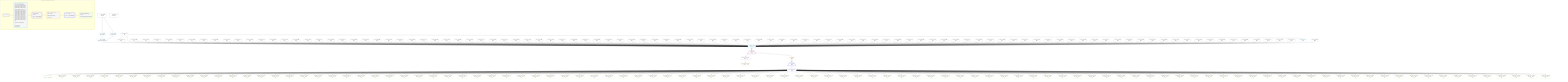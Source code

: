 %%{init: {'themeVariables': { 'fontSize': '12px'}}}%%
graph TD
    classDef path fill:#eee,stroke:#000,color:#000
    classDef plan fill:#fff,stroke-width:1px,color:#000
    classDef itemplan fill:#fff,stroke-width:2px,color:#000
    classDef unbatchedplan fill:#dff,stroke-width:1px,color:#000
    classDef sideeffectplan fill:#fcc,stroke-width:2px,color:#000
    classDef bucket fill:#f6f6f6,color:#000,stroke-width:2px,text-align:left


    %% plan dependencies
    Connection14{{"Connection[14∈0] ➊<br />ᐸ10ᐳ"}}:::plan
    Constant341{{"Constant[341∈0] ➊<br />ᐸ1ᐳ"}}:::plan
    Constant341 --> Connection14
    __Value2["__Value[2∈0] ➊<br />ᐸcontextᐳ"]:::plan
    __Value4["__Value[4∈0] ➊<br />ᐸrootValueᐳ"]:::plan
    Constant342{{"Constant[342∈0] ➊<br />ᐸ2ᐳ"}}:::plan
    Constant343{{"Constant[343∈0] ➊<br />ᐸ3ᐳ"}}:::plan
    Constant344{{"Constant[344∈0] ➊<br />ᐸ4ᐳ"}}:::plan
    Constant345{{"Constant[345∈0] ➊<br />ᐸ5ᐳ"}}:::plan
    Constant346{{"Constant[346∈0] ➊<br />ᐸ6ᐳ"}}:::plan
    Constant347{{"Constant[347∈0] ➊<br />ᐸ7ᐳ"}}:::plan
    Constant348{{"Constant[348∈0] ➊<br />ᐸ8ᐳ"}}:::plan
    Constant349{{"Constant[349∈0] ➊<br />ᐸ9ᐳ"}}:::plan
    Constant350{{"Constant[350∈0] ➊<br />ᐸ10ᐳ"}}:::plan
    Constant351{{"Constant[351∈0] ➊<br />ᐸ11ᐳ"}}:::plan
    Constant352{{"Constant[352∈0] ➊<br />ᐸ12ᐳ"}}:::plan
    Constant353{{"Constant[353∈0] ➊<br />ᐸ13ᐳ"}}:::plan
    Constant354{{"Constant[354∈0] ➊<br />ᐸ14ᐳ"}}:::plan
    Constant355{{"Constant[355∈0] ➊<br />ᐸ15ᐳ"}}:::plan
    Constant356{{"Constant[356∈0] ➊<br />ᐸ16ᐳ"}}:::plan
    Constant357{{"Constant[357∈0] ➊<br />ᐸ17ᐳ"}}:::plan
    Constant358{{"Constant[358∈0] ➊<br />ᐸ18ᐳ"}}:::plan
    Constant359{{"Constant[359∈0] ➊<br />ᐸ19ᐳ"}}:::plan
    Constant360{{"Constant[360∈0] ➊<br />ᐸ20ᐳ"}}:::plan
    Constant361{{"Constant[361∈0] ➊<br />ᐸ21ᐳ"}}:::plan
    Constant362{{"Constant[362∈0] ➊<br />ᐸ22ᐳ"}}:::plan
    Constant363{{"Constant[363∈0] ➊<br />ᐸ23ᐳ"}}:::plan
    Constant364{{"Constant[364∈0] ➊<br />ᐸ24ᐳ"}}:::plan
    Constant365{{"Constant[365∈0] ➊<br />ᐸ25ᐳ"}}:::plan
    Constant366{{"Constant[366∈0] ➊<br />ᐸ26ᐳ"}}:::plan
    Constant367{{"Constant[367∈0] ➊<br />ᐸ27ᐳ"}}:::plan
    Constant368{{"Constant[368∈0] ➊<br />ᐸ28ᐳ"}}:::plan
    Constant369{{"Constant[369∈0] ➊<br />ᐸ29ᐳ"}}:::plan
    Constant370{{"Constant[370∈0] ➊<br />ᐸ30ᐳ"}}:::plan
    Constant371{{"Constant[371∈0] ➊<br />ᐸ31ᐳ"}}:::plan
    Constant372{{"Constant[372∈0] ➊<br />ᐸ32ᐳ"}}:::plan
    Constant373{{"Constant[373∈0] ➊<br />ᐸ33ᐳ"}}:::plan
    Constant374{{"Constant[374∈0] ➊<br />ᐸ34ᐳ"}}:::plan
    Constant375{{"Constant[375∈0] ➊<br />ᐸ35ᐳ"}}:::plan
    Constant376{{"Constant[376∈0] ➊<br />ᐸ36ᐳ"}}:::plan
    Constant377{{"Constant[377∈0] ➊<br />ᐸ37ᐳ"}}:::plan
    Constant378{{"Constant[378∈0] ➊<br />ᐸ38ᐳ"}}:::plan
    Constant379{{"Constant[379∈0] ➊<br />ᐸ39ᐳ"}}:::plan
    Constant380{{"Constant[380∈0] ➊<br />ᐸ40ᐳ"}}:::plan
    Constant381{{"Constant[381∈0] ➊<br />ᐸ41ᐳ"}}:::plan
    Constant382{{"Constant[382∈0] ➊<br />ᐸ42ᐳ"}}:::plan
    Constant383{{"Constant[383∈0] ➊<br />ᐸ43ᐳ"}}:::plan
    Constant384{{"Constant[384∈0] ➊<br />ᐸ44ᐳ"}}:::plan
    Constant385{{"Constant[385∈0] ➊<br />ᐸ45ᐳ"}}:::plan
    Constant386{{"Constant[386∈0] ➊<br />ᐸ46ᐳ"}}:::plan
    Constant387{{"Constant[387∈0] ➊<br />ᐸ47ᐳ"}}:::plan
    Constant388{{"Constant[388∈0] ➊<br />ᐸ48ᐳ"}}:::plan
    Constant389{{"Constant[389∈0] ➊<br />ᐸ49ᐳ"}}:::plan
    Constant390{{"Constant[390∈0] ➊<br />ᐸ50ᐳ"}}:::plan
    Constant391{{"Constant[391∈0] ➊<br />ᐸ51ᐳ"}}:::plan
    Constant392{{"Constant[392∈0] ➊<br />ᐸ52ᐳ"}}:::plan
    Constant393{{"Constant[393∈0] ➊<br />ᐸ53ᐳ"}}:::plan
    Constant394{{"Constant[394∈0] ➊<br />ᐸ54ᐳ"}}:::plan
    Constant395{{"Constant[395∈0] ➊<br />ᐸ55ᐳ"}}:::plan
    Constant396{{"Constant[396∈0] ➊<br />ᐸ56ᐳ"}}:::plan
    Constant397{{"Constant[397∈0] ➊<br />ᐸ57ᐳ"}}:::plan
    Constant398{{"Constant[398∈0] ➊<br />ᐸ58ᐳ"}}:::plan
    Constant399{{"Constant[399∈0] ➊<br />ᐸ59ᐳ"}}:::plan
    Constant400{{"Constant[400∈0] ➊<br />ᐸ60ᐳ"}}:::plan
    Constant401{{"Constant[401∈0] ➊<br />ᐸ61ᐳ"}}:::plan
    Constant402{{"Constant[402∈0] ➊<br />ᐸ62ᐳ"}}:::plan
    Constant403{{"Constant[403∈0] ➊<br />ᐸ63ᐳ"}}:::plan
    Constant404{{"Constant[404∈0] ➊<br />ᐸ64ᐳ"}}:::plan
    Constant405{{"Constant[405∈0] ➊<br />ᐸ65ᐳ"}}:::plan
    Constant406{{"Constant[406∈0] ➊<br />ᐸ66ᐳ"}}:::plan
    Constant407{{"Constant[407∈0] ➊<br />ᐸ67ᐳ"}}:::plan
    Constant408{{"Constant[408∈0] ➊<br />ᐸ68ᐳ"}}:::plan
    Constant409{{"Constant[409∈0] ➊<br />ᐸ69ᐳ"}}:::plan
    Constant410{{"Constant[410∈0] ➊<br />ᐸ70ᐳ"}}:::plan
    Constant411{{"Constant[411∈0] ➊<br />ᐸ71ᐳ"}}:::plan
    Constant412{{"Constant[412∈0] ➊<br />ᐸ72ᐳ"}}:::plan
    Constant413{{"Constant[413∈0] ➊<br />ᐸ73ᐳ"}}:::plan
    Constant414{{"Constant[414∈0] ➊<br />ᐸ74ᐳ"}}:::plan
    Constant415{{"Constant[415∈0] ➊<br />ᐸ75ᐳ"}}:::plan
    Constant416{{"Constant[416∈0] ➊<br />ᐸ76ᐳ"}}:::plan
    Constant417{{"Constant[417∈0] ➊<br />ᐸ77ᐳ"}}:::plan
    Constant418{{"Constant[418∈0] ➊<br />ᐸ78ᐳ"}}:::plan
    Constant419{{"Constant[419∈0] ➊<br />ᐸ79ᐳ"}}:::plan
    Constant420{{"Constant[420∈0] ➊<br />ᐸ80ᐳ"}}:::plan
    Constant421{{"Constant[421∈0] ➊<br />ᐸ81ᐳ"}}:::plan
    Constant422{{"Constant[422∈0] ➊<br />ᐸ82ᐳ"}}:::plan
    Constant423{{"Constant[423∈0] ➊<br />ᐸ83ᐳ"}}:::plan
    Constant424{{"Constant[424∈0] ➊<br />ᐸ84ᐳ"}}:::plan
    Constant425{{"Constant[425∈0] ➊<br />ᐸ85ᐳ"}}:::plan
    Constant426{{"Constant[426∈0] ➊<br />ᐸ86ᐳ"}}:::plan
    Constant427{{"Constant[427∈0] ➊<br />ᐸ87ᐳ"}}:::plan
    Constant428{{"Constant[428∈0] ➊<br />ᐸ88ᐳ"}}:::plan
    Constant429{{"Constant[429∈0] ➊<br />ᐸ89ᐳ"}}:::plan
    Constant430{{"Constant[430∈0] ➊<br />ᐸ90ᐳ"}}:::plan
    Constant431{{"Constant[431∈0] ➊<br />ᐸ91ᐳ"}}:::plan
    Constant432{{"Constant[432∈0] ➊<br />ᐸ92ᐳ"}}:::plan
    Constant433{{"Constant[433∈0] ➊<br />ᐸ93ᐳ"}}:::plan
    Constant434{{"Constant[434∈0] ➊<br />ᐸ94ᐳ"}}:::plan
    Constant435{{"Constant[435∈0] ➊<br />ᐸ95ᐳ"}}:::plan
    Constant436{{"Constant[436∈0] ➊<br />ᐸ96ᐳ"}}:::plan
    Constant437{{"Constant[437∈0] ➊<br />ᐸ97ᐳ"}}:::plan
    Constant438{{"Constant[438∈0] ➊<br />ᐸ98ᐳ"}}:::plan
    Constant439{{"Constant[439∈0] ➊<br />ᐸ99ᐳ"}}:::plan
    Constant440{{"Constant[440∈0] ➊<br />ᐸ100ᐳ"}}:::plan
    Constant441{{"Constant[441∈0] ➊<br />ᐸ101ᐳ"}}:::plan
    Constant442{{"Constant[442∈0] ➊<br />ᐸ102ᐳ"}}:::plan
    Constant443{{"Constant[443∈0] ➊<br />ᐸ103ᐳ"}}:::plan
    PgSelect15[["PgSelect[15∈1] ➊<br />ᐸpersonᐳ"]]:::plan
    Object13{{"Object[13∈1] ➊<br />ᐸ{pgSettings,withPgClient}ᐳ"}}:::plan
    Object13 & Connection14 & Constant341 & Constant342 & Constant343 & Constant344 & Constant345 & Constant346 & Constant347 & Constant348 & Constant349 & Constant350 & Constant351 & Constant352 & Constant353 & Constant354 & Constant355 & Constant356 & Constant357 & Constant358 & Constant359 & Constant360 & Constant361 & Constant362 & Constant363 & Constant364 & Constant365 & Constant366 & Constant367 & Constant368 & Constant369 & Constant370 & Constant371 & Constant372 & Constant373 & Constant374 & Constant375 & Constant376 & Constant377 & Constant378 & Constant379 & Constant380 & Constant381 & Constant382 & Constant383 & Constant384 & Constant385 & Constant386 & Constant387 & Constant388 & Constant389 & Constant390 & Constant391 & Constant392 & Constant393 & Constant394 & Constant395 & Constant396 & Constant397 & Constant398 & Constant399 & Constant400 & Constant401 & Constant402 & Constant403 & Constant404 & Constant405 & Constant406 & Constant407 & Constant408 & Constant409 & Constant410 & Constant411 & Constant412 & Constant413 & Constant414 & Constant415 & Constant416 & Constant417 & Constant418 & Constant419 & Constant420 & Constant421 & Constant422 & Constant423 & Constant424 & Constant425 & Constant426 & Constant427 & Constant428 & Constant429 & Constant430 & Constant431 & Constant432 & Constant433 & Constant434 & Constant435 & Constant436 & Constant437 & Constant438 & Constant439 & Constant440 & Constant441 & Constant442 & Constant443 --> PgSelect15
    Access11{{"Access[11∈1] ➊<br />ᐸ2.pgSettingsᐳ"}}:::plan
    Access12{{"Access[12∈1] ➊<br />ᐸ2.withPgClientᐳ"}}:::plan
    Access11 & Access12 --> Object13
    __Value2 --> Access11
    __Value2 --> Access12
    Connection26{{"Connection[26∈1] ➊<br />ᐸ22ᐳ"}}:::plan
    Constant341 --> Connection26
    __Item16[/"__Item[16∈2]<br />ᐸ15ᐳ"\]:::itemplan
    PgSelect15 ==> __Item16
    PgSelectSingle17{{"PgSelectSingle[17∈2]<br />ᐸpersonᐳ"}}:::plan
    __Item16 --> PgSelectSingle17
    PgClassExpression18{{"PgClassExpression[18∈3]<br />ᐸ__person__.”id”ᐳ"}}:::plan
    PgSelectSingle17 --> PgClassExpression18
    Access340{{"Access[340∈3]<br />ᐸ16.0ᐳ"}}:::plan
    __Item16 --> Access340
    __Item28[/"__Item[28∈4]<br />ᐸ340ᐳ"\]:::itemplan
    Access340 ==> __Item28
    PgSelectSingle29{{"PgSelectSingle[29∈4]<br />ᐸpostᐳ"}}:::plan
    __Item28 --> PgSelectSingle29
    PgClassExpression30{{"PgClassExpression[30∈5]<br />ᐸ__post__.”headline”ᐳ"}}:::plan
    PgSelectSingle29 --> PgClassExpression30
    PgClassExpression33{{"PgClassExpression[33∈5]<br />ᐸ”a”.”post_...lder! */<br />)ᐳ"}}:::plan
    PgSelectSingle29 --> PgClassExpression33
    PgClassExpression36{{"PgClassExpression[36∈5]<br />ᐸ”a”.”post_...lder! */<br />)ᐳ"}}:::plan
    PgSelectSingle29 --> PgClassExpression36
    PgClassExpression39{{"PgClassExpression[39∈5]<br />ᐸ”a”.”post_...lder! */<br />)ᐳ"}}:::plan
    PgSelectSingle29 --> PgClassExpression39
    PgClassExpression42{{"PgClassExpression[42∈5]<br />ᐸ”a”.”post_...lder! */<br />)ᐳ"}}:::plan
    PgSelectSingle29 --> PgClassExpression42
    PgClassExpression45{{"PgClassExpression[45∈5]<br />ᐸ”a”.”post_...lder! */<br />)ᐳ"}}:::plan
    PgSelectSingle29 --> PgClassExpression45
    PgClassExpression48{{"PgClassExpression[48∈5]<br />ᐸ”a”.”post_...lder! */<br />)ᐳ"}}:::plan
    PgSelectSingle29 --> PgClassExpression48
    PgClassExpression51{{"PgClassExpression[51∈5]<br />ᐸ”a”.”post_...lder! */<br />)ᐳ"}}:::plan
    PgSelectSingle29 --> PgClassExpression51
    PgClassExpression54{{"PgClassExpression[54∈5]<br />ᐸ”a”.”post_...lder! */<br />)ᐳ"}}:::plan
    PgSelectSingle29 --> PgClassExpression54
    PgClassExpression57{{"PgClassExpression[57∈5]<br />ᐸ”a”.”post_...lder! */<br />)ᐳ"}}:::plan
    PgSelectSingle29 --> PgClassExpression57
    PgClassExpression60{{"PgClassExpression[60∈5]<br />ᐸ”a”.”post_...lder! */<br />)ᐳ"}}:::plan
    PgSelectSingle29 --> PgClassExpression60
    PgClassExpression63{{"PgClassExpression[63∈5]<br />ᐸ”a”.”post_...lder! */<br />)ᐳ"}}:::plan
    PgSelectSingle29 --> PgClassExpression63
    PgClassExpression66{{"PgClassExpression[66∈5]<br />ᐸ”a”.”post_...lder! */<br />)ᐳ"}}:::plan
    PgSelectSingle29 --> PgClassExpression66
    PgClassExpression69{{"PgClassExpression[69∈5]<br />ᐸ”a”.”post_...lder! */<br />)ᐳ"}}:::plan
    PgSelectSingle29 --> PgClassExpression69
    PgClassExpression72{{"PgClassExpression[72∈5]<br />ᐸ”a”.”post_...lder! */<br />)ᐳ"}}:::plan
    PgSelectSingle29 --> PgClassExpression72
    PgClassExpression75{{"PgClassExpression[75∈5]<br />ᐸ”a”.”post_...lder! */<br />)ᐳ"}}:::plan
    PgSelectSingle29 --> PgClassExpression75
    PgClassExpression78{{"PgClassExpression[78∈5]<br />ᐸ”a”.”post_...lder! */<br />)ᐳ"}}:::plan
    PgSelectSingle29 --> PgClassExpression78
    PgClassExpression81{{"PgClassExpression[81∈5]<br />ᐸ”a”.”post_...lder! */<br />)ᐳ"}}:::plan
    PgSelectSingle29 --> PgClassExpression81
    PgClassExpression84{{"PgClassExpression[84∈5]<br />ᐸ”a”.”post_...lder! */<br />)ᐳ"}}:::plan
    PgSelectSingle29 --> PgClassExpression84
    PgClassExpression87{{"PgClassExpression[87∈5]<br />ᐸ”a”.”post_...lder! */<br />)ᐳ"}}:::plan
    PgSelectSingle29 --> PgClassExpression87
    PgClassExpression90{{"PgClassExpression[90∈5]<br />ᐸ”a”.”post_...lder! */<br />)ᐳ"}}:::plan
    PgSelectSingle29 --> PgClassExpression90
    PgClassExpression93{{"PgClassExpression[93∈5]<br />ᐸ”a”.”post_...lder! */<br />)ᐳ"}}:::plan
    PgSelectSingle29 --> PgClassExpression93
    PgClassExpression96{{"PgClassExpression[96∈5]<br />ᐸ”a”.”post_...lder! */<br />)ᐳ"}}:::plan
    PgSelectSingle29 --> PgClassExpression96
    PgClassExpression99{{"PgClassExpression[99∈5]<br />ᐸ”a”.”post_...lder! */<br />)ᐳ"}}:::plan
    PgSelectSingle29 --> PgClassExpression99
    PgClassExpression102{{"PgClassExpression[102∈5]<br />ᐸ”a”.”post_...lder! */<br />)ᐳ"}}:::plan
    PgSelectSingle29 --> PgClassExpression102
    PgClassExpression105{{"PgClassExpression[105∈5]<br />ᐸ”a”.”post_...lder! */<br />)ᐳ"}}:::plan
    PgSelectSingle29 --> PgClassExpression105
    PgClassExpression108{{"PgClassExpression[108∈5]<br />ᐸ”a”.”post_...lder! */<br />)ᐳ"}}:::plan
    PgSelectSingle29 --> PgClassExpression108
    PgClassExpression111{{"PgClassExpression[111∈5]<br />ᐸ”a”.”post_...lder! */<br />)ᐳ"}}:::plan
    PgSelectSingle29 --> PgClassExpression111
    PgClassExpression114{{"PgClassExpression[114∈5]<br />ᐸ”a”.”post_...lder! */<br />)ᐳ"}}:::plan
    PgSelectSingle29 --> PgClassExpression114
    PgClassExpression117{{"PgClassExpression[117∈5]<br />ᐸ”a”.”post_...lder! */<br />)ᐳ"}}:::plan
    PgSelectSingle29 --> PgClassExpression117
    PgClassExpression120{{"PgClassExpression[120∈5]<br />ᐸ”a”.”post_...lder! */<br />)ᐳ"}}:::plan
    PgSelectSingle29 --> PgClassExpression120
    PgClassExpression123{{"PgClassExpression[123∈5]<br />ᐸ”a”.”post_...lder! */<br />)ᐳ"}}:::plan
    PgSelectSingle29 --> PgClassExpression123
    PgClassExpression126{{"PgClassExpression[126∈5]<br />ᐸ”a”.”post_...lder! */<br />)ᐳ"}}:::plan
    PgSelectSingle29 --> PgClassExpression126
    PgClassExpression129{{"PgClassExpression[129∈5]<br />ᐸ”a”.”post_...lder! */<br />)ᐳ"}}:::plan
    PgSelectSingle29 --> PgClassExpression129
    PgClassExpression132{{"PgClassExpression[132∈5]<br />ᐸ”a”.”post_...lder! */<br />)ᐳ"}}:::plan
    PgSelectSingle29 --> PgClassExpression132
    PgClassExpression135{{"PgClassExpression[135∈5]<br />ᐸ”a”.”post_...lder! */<br />)ᐳ"}}:::plan
    PgSelectSingle29 --> PgClassExpression135
    PgClassExpression138{{"PgClassExpression[138∈5]<br />ᐸ”a”.”post_...lder! */<br />)ᐳ"}}:::plan
    PgSelectSingle29 --> PgClassExpression138
    PgClassExpression141{{"PgClassExpression[141∈5]<br />ᐸ”a”.”post_...lder! */<br />)ᐳ"}}:::plan
    PgSelectSingle29 --> PgClassExpression141
    PgClassExpression144{{"PgClassExpression[144∈5]<br />ᐸ”a”.”post_...lder! */<br />)ᐳ"}}:::plan
    PgSelectSingle29 --> PgClassExpression144
    PgClassExpression147{{"PgClassExpression[147∈5]<br />ᐸ”a”.”post_...lder! */<br />)ᐳ"}}:::plan
    PgSelectSingle29 --> PgClassExpression147
    PgClassExpression150{{"PgClassExpression[150∈5]<br />ᐸ”a”.”post_...lder! */<br />)ᐳ"}}:::plan
    PgSelectSingle29 --> PgClassExpression150
    PgClassExpression153{{"PgClassExpression[153∈5]<br />ᐸ”a”.”post_...lder! */<br />)ᐳ"}}:::plan
    PgSelectSingle29 --> PgClassExpression153
    PgClassExpression156{{"PgClassExpression[156∈5]<br />ᐸ”a”.”post_...lder! */<br />)ᐳ"}}:::plan
    PgSelectSingle29 --> PgClassExpression156
    PgClassExpression159{{"PgClassExpression[159∈5]<br />ᐸ”a”.”post_...lder! */<br />)ᐳ"}}:::plan
    PgSelectSingle29 --> PgClassExpression159
    PgClassExpression162{{"PgClassExpression[162∈5]<br />ᐸ”a”.”post_...lder! */<br />)ᐳ"}}:::plan
    PgSelectSingle29 --> PgClassExpression162
    PgClassExpression165{{"PgClassExpression[165∈5]<br />ᐸ”a”.”post_...lder! */<br />)ᐳ"}}:::plan
    PgSelectSingle29 --> PgClassExpression165
    PgClassExpression168{{"PgClassExpression[168∈5]<br />ᐸ”a”.”post_...lder! */<br />)ᐳ"}}:::plan
    PgSelectSingle29 --> PgClassExpression168
    PgClassExpression171{{"PgClassExpression[171∈5]<br />ᐸ”a”.”post_...lder! */<br />)ᐳ"}}:::plan
    PgSelectSingle29 --> PgClassExpression171
    PgClassExpression174{{"PgClassExpression[174∈5]<br />ᐸ”a”.”post_...lder! */<br />)ᐳ"}}:::plan
    PgSelectSingle29 --> PgClassExpression174
    PgClassExpression177{{"PgClassExpression[177∈5]<br />ᐸ”a”.”post_...lder! */<br />)ᐳ"}}:::plan
    PgSelectSingle29 --> PgClassExpression177
    PgClassExpression180{{"PgClassExpression[180∈5]<br />ᐸ”a”.”post_...lder! */<br />)ᐳ"}}:::plan
    PgSelectSingle29 --> PgClassExpression180
    PgClassExpression183{{"PgClassExpression[183∈5]<br />ᐸ”a”.”post_...lder! */<br />)ᐳ"}}:::plan
    PgSelectSingle29 --> PgClassExpression183
    PgClassExpression186{{"PgClassExpression[186∈5]<br />ᐸ”a”.”post_...lder! */<br />)ᐳ"}}:::plan
    PgSelectSingle29 --> PgClassExpression186
    PgClassExpression189{{"PgClassExpression[189∈5]<br />ᐸ”a”.”post_...lder! */<br />)ᐳ"}}:::plan
    PgSelectSingle29 --> PgClassExpression189
    PgClassExpression192{{"PgClassExpression[192∈5]<br />ᐸ”a”.”post_...lder! */<br />)ᐳ"}}:::plan
    PgSelectSingle29 --> PgClassExpression192
    PgClassExpression195{{"PgClassExpression[195∈5]<br />ᐸ”a”.”post_...lder! */<br />)ᐳ"}}:::plan
    PgSelectSingle29 --> PgClassExpression195
    PgClassExpression198{{"PgClassExpression[198∈5]<br />ᐸ”a”.”post_...lder! */<br />)ᐳ"}}:::plan
    PgSelectSingle29 --> PgClassExpression198
    PgClassExpression201{{"PgClassExpression[201∈5]<br />ᐸ”a”.”post_...lder! */<br />)ᐳ"}}:::plan
    PgSelectSingle29 --> PgClassExpression201
    PgClassExpression204{{"PgClassExpression[204∈5]<br />ᐸ”a”.”post_...lder! */<br />)ᐳ"}}:::plan
    PgSelectSingle29 --> PgClassExpression204
    PgClassExpression207{{"PgClassExpression[207∈5]<br />ᐸ”a”.”post_...lder! */<br />)ᐳ"}}:::plan
    PgSelectSingle29 --> PgClassExpression207
    PgClassExpression210{{"PgClassExpression[210∈5]<br />ᐸ”a”.”post_...lder! */<br />)ᐳ"}}:::plan
    PgSelectSingle29 --> PgClassExpression210
    PgClassExpression213{{"PgClassExpression[213∈5]<br />ᐸ”a”.”post_...lder! */<br />)ᐳ"}}:::plan
    PgSelectSingle29 --> PgClassExpression213
    PgClassExpression216{{"PgClassExpression[216∈5]<br />ᐸ”a”.”post_...lder! */<br />)ᐳ"}}:::plan
    PgSelectSingle29 --> PgClassExpression216
    PgClassExpression219{{"PgClassExpression[219∈5]<br />ᐸ”a”.”post_...lder! */<br />)ᐳ"}}:::plan
    PgSelectSingle29 --> PgClassExpression219
    PgClassExpression222{{"PgClassExpression[222∈5]<br />ᐸ”a”.”post_...lder! */<br />)ᐳ"}}:::plan
    PgSelectSingle29 --> PgClassExpression222
    PgClassExpression225{{"PgClassExpression[225∈5]<br />ᐸ”a”.”post_...lder! */<br />)ᐳ"}}:::plan
    PgSelectSingle29 --> PgClassExpression225
    PgClassExpression228{{"PgClassExpression[228∈5]<br />ᐸ”a”.”post_...lder! */<br />)ᐳ"}}:::plan
    PgSelectSingle29 --> PgClassExpression228
    PgClassExpression231{{"PgClassExpression[231∈5]<br />ᐸ”a”.”post_...lder! */<br />)ᐳ"}}:::plan
    PgSelectSingle29 --> PgClassExpression231
    PgClassExpression234{{"PgClassExpression[234∈5]<br />ᐸ”a”.”post_...lder! */<br />)ᐳ"}}:::plan
    PgSelectSingle29 --> PgClassExpression234
    PgClassExpression237{{"PgClassExpression[237∈5]<br />ᐸ”a”.”post_...lder! */<br />)ᐳ"}}:::plan
    PgSelectSingle29 --> PgClassExpression237
    PgClassExpression240{{"PgClassExpression[240∈5]<br />ᐸ”a”.”post_...lder! */<br />)ᐳ"}}:::plan
    PgSelectSingle29 --> PgClassExpression240
    PgClassExpression243{{"PgClassExpression[243∈5]<br />ᐸ”a”.”post_...lder! */<br />)ᐳ"}}:::plan
    PgSelectSingle29 --> PgClassExpression243
    PgClassExpression246{{"PgClassExpression[246∈5]<br />ᐸ”a”.”post_...lder! */<br />)ᐳ"}}:::plan
    PgSelectSingle29 --> PgClassExpression246
    PgClassExpression249{{"PgClassExpression[249∈5]<br />ᐸ”a”.”post_...lder! */<br />)ᐳ"}}:::plan
    PgSelectSingle29 --> PgClassExpression249
    PgClassExpression252{{"PgClassExpression[252∈5]<br />ᐸ”a”.”post_...lder! */<br />)ᐳ"}}:::plan
    PgSelectSingle29 --> PgClassExpression252
    PgClassExpression255{{"PgClassExpression[255∈5]<br />ᐸ”a”.”post_...lder! */<br />)ᐳ"}}:::plan
    PgSelectSingle29 --> PgClassExpression255
    PgClassExpression258{{"PgClassExpression[258∈5]<br />ᐸ”a”.”post_...lder! */<br />)ᐳ"}}:::plan
    PgSelectSingle29 --> PgClassExpression258
    PgClassExpression261{{"PgClassExpression[261∈5]<br />ᐸ”a”.”post_...lder! */<br />)ᐳ"}}:::plan
    PgSelectSingle29 --> PgClassExpression261
    PgClassExpression264{{"PgClassExpression[264∈5]<br />ᐸ”a”.”post_...lder! */<br />)ᐳ"}}:::plan
    PgSelectSingle29 --> PgClassExpression264
    PgClassExpression267{{"PgClassExpression[267∈5]<br />ᐸ”a”.”post_...lder! */<br />)ᐳ"}}:::plan
    PgSelectSingle29 --> PgClassExpression267
    PgClassExpression270{{"PgClassExpression[270∈5]<br />ᐸ”a”.”post_...lder! */<br />)ᐳ"}}:::plan
    PgSelectSingle29 --> PgClassExpression270
    PgClassExpression273{{"PgClassExpression[273∈5]<br />ᐸ”a”.”post_...lder! */<br />)ᐳ"}}:::plan
    PgSelectSingle29 --> PgClassExpression273
    PgClassExpression276{{"PgClassExpression[276∈5]<br />ᐸ”a”.”post_...lder! */<br />)ᐳ"}}:::plan
    PgSelectSingle29 --> PgClassExpression276
    PgClassExpression279{{"PgClassExpression[279∈5]<br />ᐸ”a”.”post_...lder! */<br />)ᐳ"}}:::plan
    PgSelectSingle29 --> PgClassExpression279
    PgClassExpression282{{"PgClassExpression[282∈5]<br />ᐸ”a”.”post_...lder! */<br />)ᐳ"}}:::plan
    PgSelectSingle29 --> PgClassExpression282
    PgClassExpression285{{"PgClassExpression[285∈5]<br />ᐸ”a”.”post_...lder! */<br />)ᐳ"}}:::plan
    PgSelectSingle29 --> PgClassExpression285
    PgClassExpression288{{"PgClassExpression[288∈5]<br />ᐸ”a”.”post_...lder! */<br />)ᐳ"}}:::plan
    PgSelectSingle29 --> PgClassExpression288
    PgClassExpression291{{"PgClassExpression[291∈5]<br />ᐸ”a”.”post_...lder! */<br />)ᐳ"}}:::plan
    PgSelectSingle29 --> PgClassExpression291
    PgClassExpression294{{"PgClassExpression[294∈5]<br />ᐸ”a”.”post_...lder! */<br />)ᐳ"}}:::plan
    PgSelectSingle29 --> PgClassExpression294
    PgClassExpression297{{"PgClassExpression[297∈5]<br />ᐸ”a”.”post_...lder! */<br />)ᐳ"}}:::plan
    PgSelectSingle29 --> PgClassExpression297
    PgClassExpression300{{"PgClassExpression[300∈5]<br />ᐸ”a”.”post_...lder! */<br />)ᐳ"}}:::plan
    PgSelectSingle29 --> PgClassExpression300
    PgClassExpression303{{"PgClassExpression[303∈5]<br />ᐸ”a”.”post_...lder! */<br />)ᐳ"}}:::plan
    PgSelectSingle29 --> PgClassExpression303
    PgClassExpression306{{"PgClassExpression[306∈5]<br />ᐸ”a”.”post_...lder! */<br />)ᐳ"}}:::plan
    PgSelectSingle29 --> PgClassExpression306
    PgClassExpression309{{"PgClassExpression[309∈5]<br />ᐸ”a”.”post_...lder! */<br />)ᐳ"}}:::plan
    PgSelectSingle29 --> PgClassExpression309
    PgClassExpression312{{"PgClassExpression[312∈5]<br />ᐸ”a”.”post_...lder! */<br />)ᐳ"}}:::plan
    PgSelectSingle29 --> PgClassExpression312
    PgClassExpression315{{"PgClassExpression[315∈5]<br />ᐸ”a”.”post_...lder! */<br />)ᐳ"}}:::plan
    PgSelectSingle29 --> PgClassExpression315
    PgClassExpression318{{"PgClassExpression[318∈5]<br />ᐸ”a”.”post_...lder! */<br />)ᐳ"}}:::plan
    PgSelectSingle29 --> PgClassExpression318
    PgClassExpression321{{"PgClassExpression[321∈5]<br />ᐸ”a”.”post_...lder! */<br />)ᐳ"}}:::plan
    PgSelectSingle29 --> PgClassExpression321
    PgClassExpression324{{"PgClassExpression[324∈5]<br />ᐸ”a”.”post_...lder! */<br />)ᐳ"}}:::plan
    PgSelectSingle29 --> PgClassExpression324
    PgClassExpression327{{"PgClassExpression[327∈5]<br />ᐸ”a”.”post_...lder! */<br />)ᐳ"}}:::plan
    PgSelectSingle29 --> PgClassExpression327
    PgClassExpression330{{"PgClassExpression[330∈5]<br />ᐸ”a”.”post_...lder! */<br />)ᐳ"}}:::plan
    PgSelectSingle29 --> PgClassExpression330
    PgClassExpression333{{"PgClassExpression[333∈5]<br />ᐸ”a”.”post_...lder! */<br />)ᐳ"}}:::plan
    PgSelectSingle29 --> PgClassExpression333
    PgClassExpression336{{"PgClassExpression[336∈5]<br />ᐸ”a”.”post_...lder! */<br />)ᐳ"}}:::plan
    PgSelectSingle29 --> PgClassExpression336
    PgClassExpression339{{"PgClassExpression[339∈5]<br />ᐸ”a”.”post_...lder! */<br />)ᐳ"}}:::plan
    PgSelectSingle29 --> PgClassExpression339

    %% define steps

    subgraph "Buckets for queries/v4/json-overflow-nested"
    Bucket0("Bucket 0 (root)"):::bucket
    classDef bucket0 stroke:#696969
    class Bucket0,__Value2,__Value4,Connection14,Constant341,Constant342,Constant343,Constant344,Constant345,Constant346,Constant347,Constant348,Constant349,Constant350,Constant351,Constant352,Constant353,Constant354,Constant355,Constant356,Constant357,Constant358,Constant359,Constant360,Constant361,Constant362,Constant363,Constant364,Constant365,Constant366,Constant367,Constant368,Constant369,Constant370,Constant371,Constant372,Constant373,Constant374,Constant375,Constant376,Constant377,Constant378,Constant379,Constant380,Constant381,Constant382,Constant383,Constant384,Constant385,Constant386,Constant387,Constant388,Constant389,Constant390,Constant391,Constant392,Constant393,Constant394,Constant395,Constant396,Constant397,Constant398,Constant399,Constant400,Constant401,Constant402,Constant403,Constant404,Constant405,Constant406,Constant407,Constant408,Constant409,Constant410,Constant411,Constant412,Constant413,Constant414,Constant415,Constant416,Constant417,Constant418,Constant419,Constant420,Constant421,Constant422,Constant423,Constant424,Constant425,Constant426,Constant427,Constant428,Constant429,Constant430,Constant431,Constant432,Constant433,Constant434,Constant435,Constant436,Constant437,Constant438,Constant439,Constant440,Constant441,Constant442,Constant443 bucket0
    Bucket1("Bucket 1 (nullableBoundary)<br />Deps: 2, 14, 341, 342, 343, 344, 345, 346, 347, 348, 349, 350, 351, 352, 353, 354, 355, 356, 357, 358, 359, 360, 361, 362, 363, 364, 365, 366, 367, 368, 369, 370, 371, 372, 373, 374, 375, 376, 377, 378, 379, 380, 381, 382, 383, 384, 385, 386, 387, 388, 389, 390, 391, 392, 393, 394, 395, 396, 397, 398, 399, 400, 401, 402, 403, 404, 405, 406, 407, 408, 409, 410, 411, 412, 413, 414, 415, 416, 417, 418, 419, 420, 421, 422, 423, 424, 425, 426, 427, 428, 429, 430, 431, 432, 433, 434, 435, 436, 437, 438, 439, 440, 441, 442, 443<br /><br />ROOT Connectionᐸ10ᐳ[14]<br />1: <br />ᐳ: 11, 12, 26, 13<br />2: PgSelect[15]"):::bucket
    classDef bucket1 stroke:#00bfff
    class Bucket1,Access11,Access12,Object13,PgSelect15,Connection26 bucket1
    Bucket2("Bucket 2 (listItem)<br />Deps: 26<br /><br />ROOT __Item{2}ᐸ15ᐳ[16]"):::bucket
    classDef bucket2 stroke:#7f007f
    class Bucket2,__Item16,PgSelectSingle17 bucket2
    Bucket3("Bucket 3 (nullableBoundary)<br />Deps: 17, 16, 26<br /><br />ROOT PgSelectSingle{2}ᐸpersonᐳ[17]"):::bucket
    classDef bucket3 stroke:#ffa500
    class Bucket3,PgClassExpression18,Access340 bucket3
    Bucket4("Bucket 4 (listItem)<br /><br />ROOT __Item{4}ᐸ340ᐳ[28]"):::bucket
    classDef bucket4 stroke:#0000ff
    class Bucket4,__Item28,PgSelectSingle29 bucket4
    Bucket5("Bucket 5 (nullableBoundary)<br />Deps: 29<br /><br />ROOT PgSelectSingle{4}ᐸpostᐳ[29]"):::bucket
    classDef bucket5 stroke:#7fff00
    class Bucket5,PgClassExpression30,PgClassExpression33,PgClassExpression36,PgClassExpression39,PgClassExpression42,PgClassExpression45,PgClassExpression48,PgClassExpression51,PgClassExpression54,PgClassExpression57,PgClassExpression60,PgClassExpression63,PgClassExpression66,PgClassExpression69,PgClassExpression72,PgClassExpression75,PgClassExpression78,PgClassExpression81,PgClassExpression84,PgClassExpression87,PgClassExpression90,PgClassExpression93,PgClassExpression96,PgClassExpression99,PgClassExpression102,PgClassExpression105,PgClassExpression108,PgClassExpression111,PgClassExpression114,PgClassExpression117,PgClassExpression120,PgClassExpression123,PgClassExpression126,PgClassExpression129,PgClassExpression132,PgClassExpression135,PgClassExpression138,PgClassExpression141,PgClassExpression144,PgClassExpression147,PgClassExpression150,PgClassExpression153,PgClassExpression156,PgClassExpression159,PgClassExpression162,PgClassExpression165,PgClassExpression168,PgClassExpression171,PgClassExpression174,PgClassExpression177,PgClassExpression180,PgClassExpression183,PgClassExpression186,PgClassExpression189,PgClassExpression192,PgClassExpression195,PgClassExpression198,PgClassExpression201,PgClassExpression204,PgClassExpression207,PgClassExpression210,PgClassExpression213,PgClassExpression216,PgClassExpression219,PgClassExpression222,PgClassExpression225,PgClassExpression228,PgClassExpression231,PgClassExpression234,PgClassExpression237,PgClassExpression240,PgClassExpression243,PgClassExpression246,PgClassExpression249,PgClassExpression252,PgClassExpression255,PgClassExpression258,PgClassExpression261,PgClassExpression264,PgClassExpression267,PgClassExpression270,PgClassExpression273,PgClassExpression276,PgClassExpression279,PgClassExpression282,PgClassExpression285,PgClassExpression288,PgClassExpression291,PgClassExpression294,PgClassExpression297,PgClassExpression300,PgClassExpression303,PgClassExpression306,PgClassExpression309,PgClassExpression312,PgClassExpression315,PgClassExpression318,PgClassExpression321,PgClassExpression324,PgClassExpression327,PgClassExpression330,PgClassExpression333,PgClassExpression336,PgClassExpression339 bucket5
    Bucket0 --> Bucket1
    Bucket1 --> Bucket2
    Bucket2 --> Bucket3
    Bucket3 --> Bucket4
    Bucket4 --> Bucket5
    end